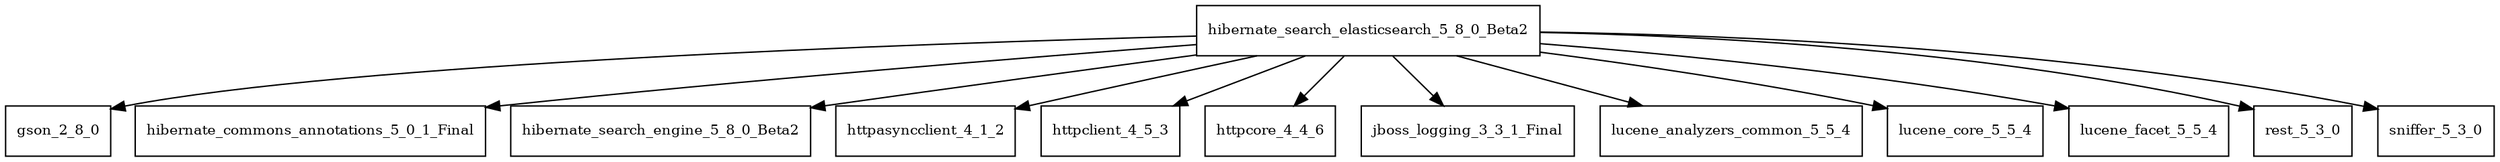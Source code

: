 digraph hibernate_search_elasticsearch_5_8_0_Beta2_dependencies {
  node [shape = box, fontsize=10.0];
  hibernate_search_elasticsearch_5_8_0_Beta2 -> gson_2_8_0;
  hibernate_search_elasticsearch_5_8_0_Beta2 -> hibernate_commons_annotations_5_0_1_Final;
  hibernate_search_elasticsearch_5_8_0_Beta2 -> hibernate_search_engine_5_8_0_Beta2;
  hibernate_search_elasticsearch_5_8_0_Beta2 -> httpasyncclient_4_1_2;
  hibernate_search_elasticsearch_5_8_0_Beta2 -> httpclient_4_5_3;
  hibernate_search_elasticsearch_5_8_0_Beta2 -> httpcore_4_4_6;
  hibernate_search_elasticsearch_5_8_0_Beta2 -> jboss_logging_3_3_1_Final;
  hibernate_search_elasticsearch_5_8_0_Beta2 -> lucene_analyzers_common_5_5_4;
  hibernate_search_elasticsearch_5_8_0_Beta2 -> lucene_core_5_5_4;
  hibernate_search_elasticsearch_5_8_0_Beta2 -> lucene_facet_5_5_4;
  hibernate_search_elasticsearch_5_8_0_Beta2 -> rest_5_3_0;
  hibernate_search_elasticsearch_5_8_0_Beta2 -> sniffer_5_3_0;
}
